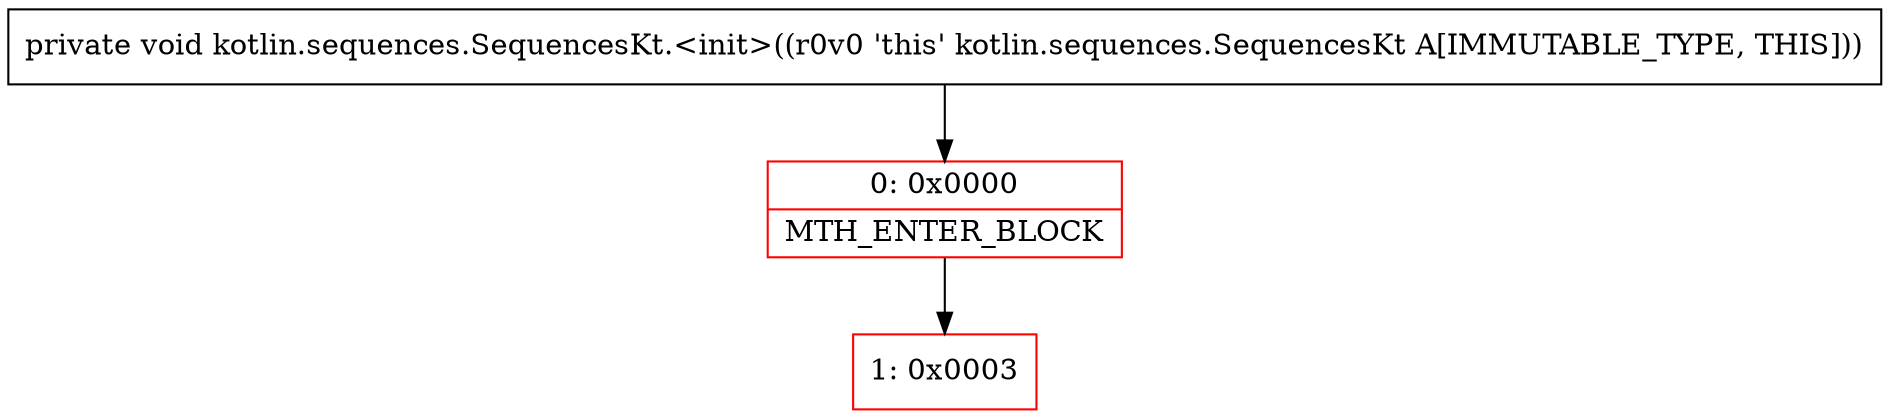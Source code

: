 digraph "CFG forkotlin.sequences.SequencesKt.\<init\>()V" {
subgraph cluster_Region_237912770 {
label = "R(0)";
node [shape=record,color=blue];
}
Node_0 [shape=record,color=red,label="{0\:\ 0x0000|MTH_ENTER_BLOCK\l}"];
Node_1 [shape=record,color=red,label="{1\:\ 0x0003}"];
MethodNode[shape=record,label="{private void kotlin.sequences.SequencesKt.\<init\>((r0v0 'this' kotlin.sequences.SequencesKt A[IMMUTABLE_TYPE, THIS])) }"];
MethodNode -> Node_0;
Node_0 -> Node_1;
}

